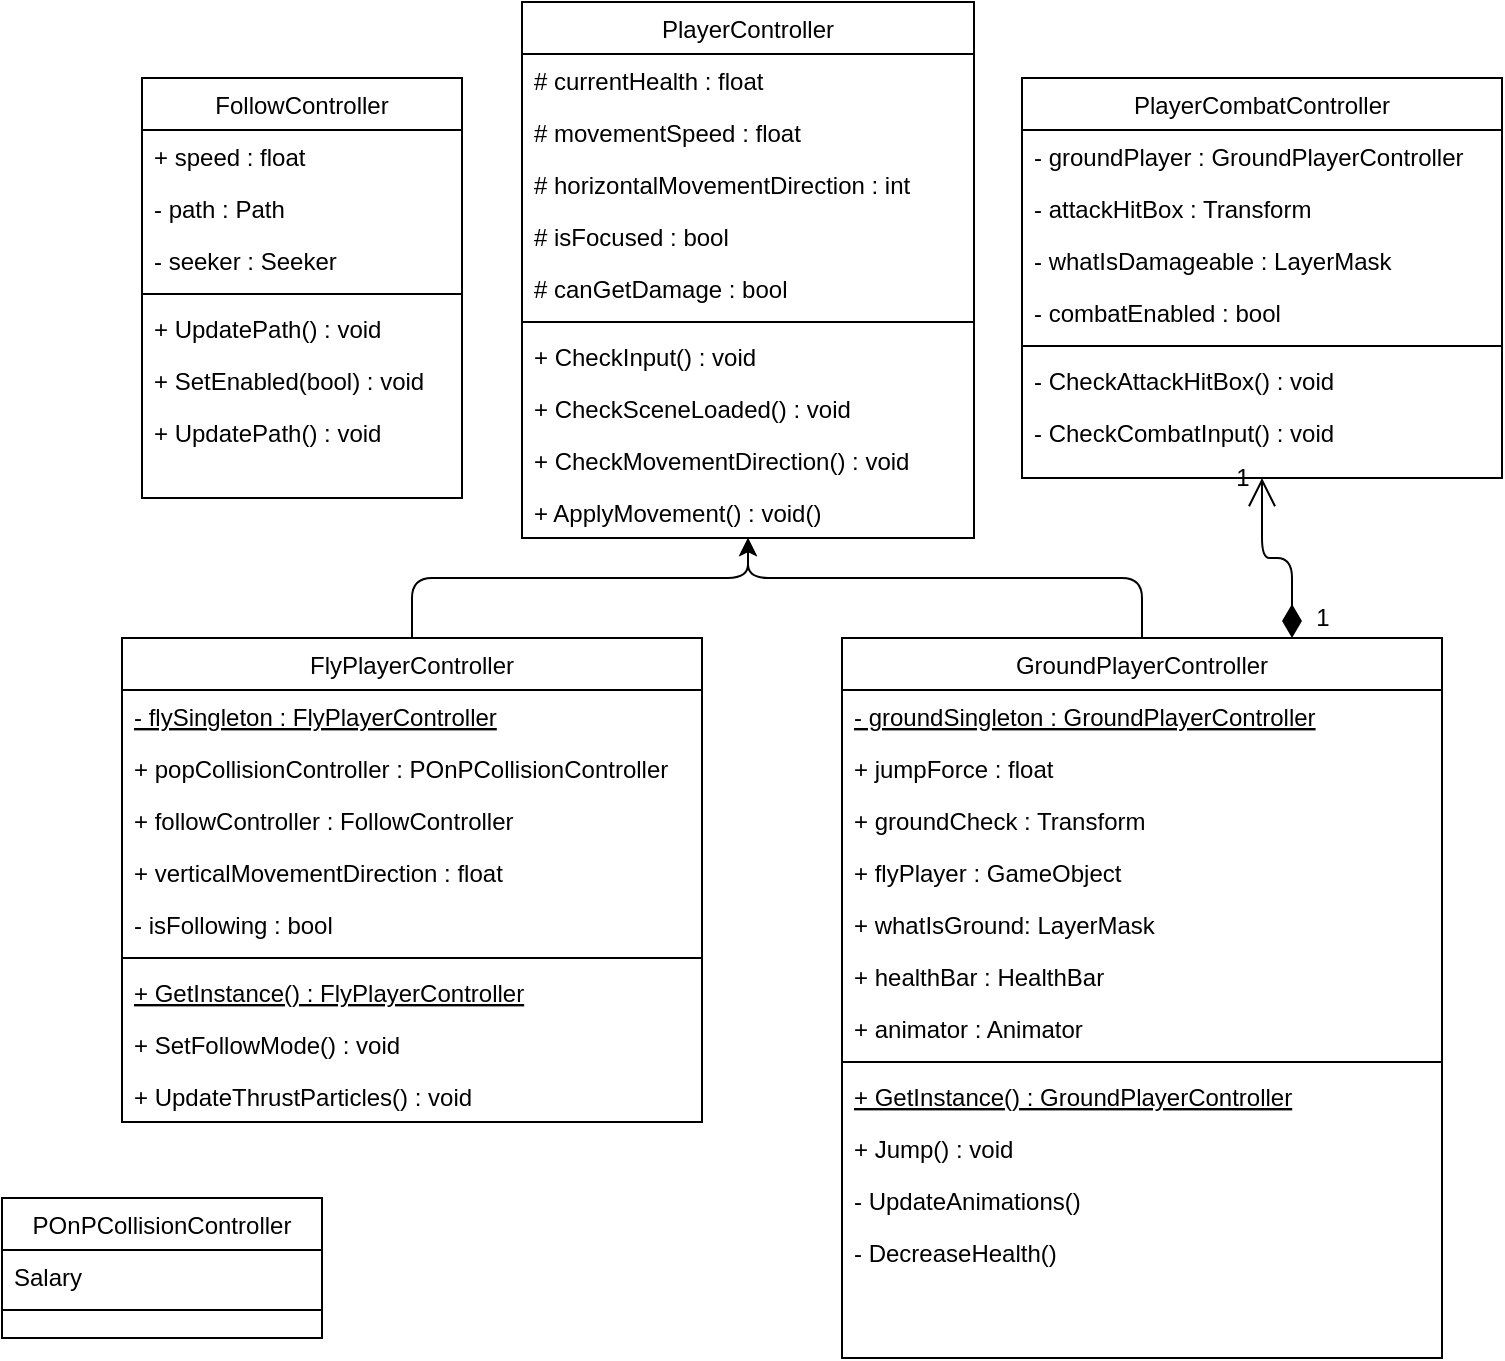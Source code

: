 <mxfile version="14.7.7" type="github">
  <diagram id="C5RBs43oDa-KdzZeNtuy" name="Page-1">
    <mxGraphModel dx="1038" dy="546" grid="1" gridSize="10" guides="1" tooltips="1" connect="1" arrows="1" fold="1" page="1" pageScale="1" pageWidth="827" pageHeight="1169" math="0" shadow="0">
      <root>
        <mxCell id="WIyWlLk6GJQsqaUBKTNV-0" />
        <mxCell id="WIyWlLk6GJQsqaUBKTNV-1" parent="WIyWlLk6GJQsqaUBKTNV-0" />
        <mxCell id="zkfFHV4jXpPFQw0GAbJ--0" value="PlayerController" style="swimlane;fontStyle=0;align=center;verticalAlign=top;childLayout=stackLayout;horizontal=1;startSize=26;horizontalStack=0;resizeParent=1;resizeLast=0;collapsible=1;marginBottom=0;rounded=0;shadow=0;strokeWidth=1;" parent="WIyWlLk6GJQsqaUBKTNV-1" vertex="1">
          <mxGeometry x="300" y="2" width="226" height="268" as="geometry">
            <mxRectangle x="230" y="140" width="160" height="26" as="alternateBounds" />
          </mxGeometry>
        </mxCell>
        <mxCell id="zkfFHV4jXpPFQw0GAbJ--1" value="# currentHealth : float&#xa;" style="text;align=left;verticalAlign=top;spacingLeft=4;spacingRight=4;overflow=hidden;rotatable=0;points=[[0,0.5],[1,0.5]];portConstraint=eastwest;" parent="zkfFHV4jXpPFQw0GAbJ--0" vertex="1">
          <mxGeometry y="26" width="226" height="26" as="geometry" />
        </mxCell>
        <mxCell id="C7ypUC1UuQZdkkqfBEzQ-7" value="# movementSpeed : float" style="text;align=left;verticalAlign=top;spacingLeft=4;spacingRight=4;overflow=hidden;rotatable=0;points=[[0,0.5],[1,0.5]];portConstraint=eastwest;rounded=0;shadow=0;html=0;" vertex="1" parent="zkfFHV4jXpPFQw0GAbJ--0">
          <mxGeometry y="52" width="226" height="26" as="geometry" />
        </mxCell>
        <mxCell id="zkfFHV4jXpPFQw0GAbJ--2" value="# horizontalMovementDirection : int" style="text;align=left;verticalAlign=top;spacingLeft=4;spacingRight=4;overflow=hidden;rotatable=0;points=[[0,0.5],[1,0.5]];portConstraint=eastwest;rounded=0;shadow=0;html=0;" parent="zkfFHV4jXpPFQw0GAbJ--0" vertex="1">
          <mxGeometry y="78" width="226" height="26" as="geometry" />
        </mxCell>
        <mxCell id="zkfFHV4jXpPFQw0GAbJ--3" value="# isFocused : bool" style="text;align=left;verticalAlign=top;spacingLeft=4;spacingRight=4;overflow=hidden;rotatable=0;points=[[0,0.5],[1,0.5]];portConstraint=eastwest;rounded=0;shadow=0;html=0;" parent="zkfFHV4jXpPFQw0GAbJ--0" vertex="1">
          <mxGeometry y="104" width="226" height="26" as="geometry" />
        </mxCell>
        <mxCell id="C7ypUC1UuQZdkkqfBEzQ-0" value="# canGetDamage : bool" style="text;align=left;verticalAlign=top;spacingLeft=4;spacingRight=4;overflow=hidden;rotatable=0;points=[[0,0.5],[1,0.5]];portConstraint=eastwest;rounded=0;shadow=0;html=0;" vertex="1" parent="zkfFHV4jXpPFQw0GAbJ--0">
          <mxGeometry y="130" width="226" height="26" as="geometry" />
        </mxCell>
        <mxCell id="zkfFHV4jXpPFQw0GAbJ--4" value="" style="line;html=1;strokeWidth=1;align=left;verticalAlign=middle;spacingTop=-1;spacingLeft=3;spacingRight=3;rotatable=0;labelPosition=right;points=[];portConstraint=eastwest;" parent="zkfFHV4jXpPFQw0GAbJ--0" vertex="1">
          <mxGeometry y="156" width="226" height="8" as="geometry" />
        </mxCell>
        <mxCell id="zkfFHV4jXpPFQw0GAbJ--5" value="+ CheckInput() : void" style="text;align=left;verticalAlign=top;spacingLeft=4;spacingRight=4;overflow=hidden;rotatable=0;points=[[0,0.5],[1,0.5]];portConstraint=eastwest;" parent="zkfFHV4jXpPFQw0GAbJ--0" vertex="1">
          <mxGeometry y="164" width="226" height="26" as="geometry" />
        </mxCell>
        <mxCell id="C7ypUC1UuQZdkkqfBEzQ-2" value="+ CheckSceneLoaded() : void" style="text;align=left;verticalAlign=top;spacingLeft=4;spacingRight=4;overflow=hidden;rotatable=0;points=[[0,0.5],[1,0.5]];portConstraint=eastwest;" vertex="1" parent="zkfFHV4jXpPFQw0GAbJ--0">
          <mxGeometry y="190" width="226" height="26" as="geometry" />
        </mxCell>
        <mxCell id="C7ypUC1UuQZdkkqfBEzQ-1" value="+ CheckMovementDirection() : void" style="text;align=left;verticalAlign=top;spacingLeft=4;spacingRight=4;overflow=hidden;rotatable=0;points=[[0,0.5],[1,0.5]];portConstraint=eastwest;" vertex="1" parent="zkfFHV4jXpPFQw0GAbJ--0">
          <mxGeometry y="216" width="226" height="26" as="geometry" />
        </mxCell>
        <mxCell id="C7ypUC1UuQZdkkqfBEzQ-3" value="+ ApplyMovement() : void()" style="text;align=left;verticalAlign=top;spacingLeft=4;spacingRight=4;overflow=hidden;rotatable=0;points=[[0,0.5],[1,0.5]];portConstraint=eastwest;" vertex="1" parent="zkfFHV4jXpPFQw0GAbJ--0">
          <mxGeometry y="242" width="226" height="26" as="geometry" />
        </mxCell>
        <mxCell id="zkfFHV4jXpPFQw0GAbJ--6" value="FlyPlayerController" style="swimlane;fontStyle=0;align=center;verticalAlign=top;childLayout=stackLayout;horizontal=1;startSize=26;horizontalStack=0;resizeParent=1;resizeLast=0;collapsible=1;marginBottom=0;rounded=0;shadow=0;strokeWidth=1;" parent="WIyWlLk6GJQsqaUBKTNV-1" vertex="1">
          <mxGeometry x="100" y="320" width="290" height="242" as="geometry">
            <mxRectangle x="130" y="380" width="160" height="26" as="alternateBounds" />
          </mxGeometry>
        </mxCell>
        <mxCell id="zkfFHV4jXpPFQw0GAbJ--7" value="- flySingleton : FlyPlayerController" style="text;align=left;verticalAlign=top;spacingLeft=4;spacingRight=4;overflow=hidden;rotatable=0;points=[[0,0.5],[1,0.5]];portConstraint=eastwest;fontStyle=4" parent="zkfFHV4jXpPFQw0GAbJ--6" vertex="1">
          <mxGeometry y="26" width="290" height="26" as="geometry" />
        </mxCell>
        <mxCell id="zkfFHV4jXpPFQw0GAbJ--8" value="+ popCollisionController : POnPCollisionController" style="text;align=left;verticalAlign=top;spacingLeft=4;spacingRight=4;overflow=hidden;rotatable=0;points=[[0,0.5],[1,0.5]];portConstraint=eastwest;rounded=0;shadow=0;html=0;" parent="zkfFHV4jXpPFQw0GAbJ--6" vertex="1">
          <mxGeometry y="52" width="290" height="26" as="geometry" />
        </mxCell>
        <mxCell id="C7ypUC1UuQZdkkqfBEzQ-6" value="+ followController : FollowController" style="text;align=left;verticalAlign=top;spacingLeft=4;spacingRight=4;overflow=hidden;rotatable=0;points=[[0,0.5],[1,0.5]];portConstraint=eastwest;rounded=0;shadow=0;html=0;" vertex="1" parent="zkfFHV4jXpPFQw0GAbJ--6">
          <mxGeometry y="78" width="290" height="26" as="geometry" />
        </mxCell>
        <mxCell id="C7ypUC1UuQZdkkqfBEzQ-8" value="+ verticalMovementDirection : float" style="text;align=left;verticalAlign=top;spacingLeft=4;spacingRight=4;overflow=hidden;rotatable=0;points=[[0,0.5],[1,0.5]];portConstraint=eastwest;rounded=0;shadow=0;html=0;" vertex="1" parent="zkfFHV4jXpPFQw0GAbJ--6">
          <mxGeometry y="104" width="290" height="26" as="geometry" />
        </mxCell>
        <mxCell id="C7ypUC1UuQZdkkqfBEzQ-9" value="- isFollowing : bool" style="text;align=left;verticalAlign=top;spacingLeft=4;spacingRight=4;overflow=hidden;rotatable=0;points=[[0,0.5],[1,0.5]];portConstraint=eastwest;rounded=0;shadow=0;html=0;" vertex="1" parent="zkfFHV4jXpPFQw0GAbJ--6">
          <mxGeometry y="130" width="290" height="26" as="geometry" />
        </mxCell>
        <mxCell id="zkfFHV4jXpPFQw0GAbJ--9" value="" style="line;html=1;strokeWidth=1;align=left;verticalAlign=middle;spacingTop=-1;spacingLeft=3;spacingRight=3;rotatable=0;labelPosition=right;points=[];portConstraint=eastwest;" parent="zkfFHV4jXpPFQw0GAbJ--6" vertex="1">
          <mxGeometry y="156" width="290" height="8" as="geometry" />
        </mxCell>
        <mxCell id="zkfFHV4jXpPFQw0GAbJ--10" value="+ GetInstance() : FlyPlayerController" style="text;align=left;verticalAlign=top;spacingLeft=4;spacingRight=4;overflow=hidden;rotatable=0;points=[[0,0.5],[1,0.5]];portConstraint=eastwest;fontStyle=4" parent="zkfFHV4jXpPFQw0GAbJ--6" vertex="1">
          <mxGeometry y="164" width="290" height="26" as="geometry" />
        </mxCell>
        <mxCell id="zkfFHV4jXpPFQw0GAbJ--11" value="+ SetFollowMode() : void" style="text;align=left;verticalAlign=top;spacingLeft=4;spacingRight=4;overflow=hidden;rotatable=0;points=[[0,0.5],[1,0.5]];portConstraint=eastwest;" parent="zkfFHV4jXpPFQw0GAbJ--6" vertex="1">
          <mxGeometry y="190" width="290" height="26" as="geometry" />
        </mxCell>
        <mxCell id="C7ypUC1UuQZdkkqfBEzQ-10" value="+ UpdateThrustParticles() : void" style="text;align=left;verticalAlign=top;spacingLeft=4;spacingRight=4;overflow=hidden;rotatable=0;points=[[0,0.5],[1,0.5]];portConstraint=eastwest;" vertex="1" parent="zkfFHV4jXpPFQw0GAbJ--6">
          <mxGeometry y="216" width="290" height="26" as="geometry" />
        </mxCell>
        <mxCell id="zkfFHV4jXpPFQw0GAbJ--13" value="GroundPlayerController" style="swimlane;fontStyle=0;align=center;verticalAlign=top;childLayout=stackLayout;horizontal=1;startSize=26;horizontalStack=0;resizeParent=1;resizeLast=0;collapsible=1;marginBottom=0;rounded=0;shadow=0;strokeWidth=1;" parent="WIyWlLk6GJQsqaUBKTNV-1" vertex="1">
          <mxGeometry x="460" y="320" width="300" height="360" as="geometry">
            <mxRectangle x="340" y="380" width="170" height="26" as="alternateBounds" />
          </mxGeometry>
        </mxCell>
        <mxCell id="C7ypUC1UuQZdkkqfBEzQ-26" value="- groundSingleton : GroundPlayerController" style="text;align=left;verticalAlign=top;spacingLeft=4;spacingRight=4;overflow=hidden;rotatable=0;points=[[0,0.5],[1,0.5]];portConstraint=eastwest;fontStyle=4" vertex="1" parent="zkfFHV4jXpPFQw0GAbJ--13">
          <mxGeometry y="26" width="300" height="26" as="geometry" />
        </mxCell>
        <mxCell id="C7ypUC1UuQZdkkqfBEzQ-27" value="+ jumpForce : float" style="text;align=left;verticalAlign=top;spacingLeft=4;spacingRight=4;overflow=hidden;rotatable=0;points=[[0,0.5],[1,0.5]];portConstraint=eastwest;fontStyle=0" vertex="1" parent="zkfFHV4jXpPFQw0GAbJ--13">
          <mxGeometry y="52" width="300" height="26" as="geometry" />
        </mxCell>
        <mxCell id="C7ypUC1UuQZdkkqfBEzQ-32" value="+ groundCheck : Transform" style="text;align=left;verticalAlign=top;spacingLeft=4;spacingRight=4;overflow=hidden;rotatable=0;points=[[0,0.5],[1,0.5]];portConstraint=eastwest;fontStyle=0" vertex="1" parent="zkfFHV4jXpPFQw0GAbJ--13">
          <mxGeometry y="78" width="300" height="26" as="geometry" />
        </mxCell>
        <mxCell id="C7ypUC1UuQZdkkqfBEzQ-38" value="+ flyPlayer : GameObject" style="text;align=left;verticalAlign=top;spacingLeft=4;spacingRight=4;overflow=hidden;rotatable=0;points=[[0,0.5],[1,0.5]];portConstraint=eastwest;fontStyle=0" vertex="1" parent="zkfFHV4jXpPFQw0GAbJ--13">
          <mxGeometry y="104" width="300" height="26" as="geometry" />
        </mxCell>
        <mxCell id="C7ypUC1UuQZdkkqfBEzQ-39" value="+ whatIsGround: LayerMask" style="text;align=left;verticalAlign=top;spacingLeft=4;spacingRight=4;overflow=hidden;rotatable=0;points=[[0,0.5],[1,0.5]];portConstraint=eastwest;fontStyle=0" vertex="1" parent="zkfFHV4jXpPFQw0GAbJ--13">
          <mxGeometry y="130" width="300" height="26" as="geometry" />
        </mxCell>
        <mxCell id="C7ypUC1UuQZdkkqfBEzQ-47" value="+ healthBar : HealthBar" style="text;align=left;verticalAlign=top;spacingLeft=4;spacingRight=4;overflow=hidden;rotatable=0;points=[[0,0.5],[1,0.5]];portConstraint=eastwest;fontStyle=0" vertex="1" parent="zkfFHV4jXpPFQw0GAbJ--13">
          <mxGeometry y="156" width="300" height="26" as="geometry" />
        </mxCell>
        <mxCell id="C7ypUC1UuQZdkkqfBEzQ-50" value="+ animator : Animator" style="text;align=left;verticalAlign=top;spacingLeft=4;spacingRight=4;overflow=hidden;rotatable=0;points=[[0,0.5],[1,0.5]];portConstraint=eastwest;fontStyle=0" vertex="1" parent="zkfFHV4jXpPFQw0GAbJ--13">
          <mxGeometry y="182" width="300" height="26" as="geometry" />
        </mxCell>
        <mxCell id="zkfFHV4jXpPFQw0GAbJ--15" value="" style="line;html=1;strokeWidth=1;align=left;verticalAlign=middle;spacingTop=-1;spacingLeft=3;spacingRight=3;rotatable=0;labelPosition=right;points=[];portConstraint=eastwest;" parent="zkfFHV4jXpPFQw0GAbJ--13" vertex="1">
          <mxGeometry y="208" width="300" height="8" as="geometry" />
        </mxCell>
        <mxCell id="C7ypUC1UuQZdkkqfBEzQ-48" value="+ GetInstance() : GroundPlayerController" style="text;align=left;verticalAlign=top;spacingLeft=4;spacingRight=4;overflow=hidden;rotatable=0;points=[[0,0.5],[1,0.5]];portConstraint=eastwest;fontStyle=4" vertex="1" parent="zkfFHV4jXpPFQw0GAbJ--13">
          <mxGeometry y="216" width="300" height="26" as="geometry" />
        </mxCell>
        <mxCell id="C7ypUC1UuQZdkkqfBEzQ-49" value="+ Jump() : void" style="text;align=left;verticalAlign=top;spacingLeft=4;spacingRight=4;overflow=hidden;rotatable=0;points=[[0,0.5],[1,0.5]];portConstraint=eastwest;fontStyle=0" vertex="1" parent="zkfFHV4jXpPFQw0GAbJ--13">
          <mxGeometry y="242" width="300" height="26" as="geometry" />
        </mxCell>
        <mxCell id="C7ypUC1UuQZdkkqfBEzQ-51" value="- UpdateAnimations()" style="text;align=left;verticalAlign=top;spacingLeft=4;spacingRight=4;overflow=hidden;rotatable=0;points=[[0,0.5],[1,0.5]];portConstraint=eastwest;fontStyle=0" vertex="1" parent="zkfFHV4jXpPFQw0GAbJ--13">
          <mxGeometry y="268" width="300" height="26" as="geometry" />
        </mxCell>
        <mxCell id="C7ypUC1UuQZdkkqfBEzQ-52" value="- DecreaseHealth()" style="text;align=left;verticalAlign=top;spacingLeft=4;spacingRight=4;overflow=hidden;rotatable=0;points=[[0,0.5],[1,0.5]];portConstraint=eastwest;fontStyle=0" vertex="1" parent="zkfFHV4jXpPFQw0GAbJ--13">
          <mxGeometry y="294" width="300" height="26" as="geometry" />
        </mxCell>
        <mxCell id="C7ypUC1UuQZdkkqfBEzQ-4" value="" style="endArrow=classic;html=1;entryX=0.5;entryY=1;entryDx=0;entryDy=0;exitX=0.5;exitY=0;exitDx=0;exitDy=0;" edge="1" parent="WIyWlLk6GJQsqaUBKTNV-1" source="zkfFHV4jXpPFQw0GAbJ--13" target="zkfFHV4jXpPFQw0GAbJ--0">
          <mxGeometry width="50" height="50" relative="1" as="geometry">
            <mxPoint x="500" y="370" as="sourcePoint" />
            <mxPoint x="340" y="300" as="targetPoint" />
            <Array as="points">
              <mxPoint x="610" y="290" />
              <mxPoint x="413" y="290" />
            </Array>
          </mxGeometry>
        </mxCell>
        <mxCell id="C7ypUC1UuQZdkkqfBEzQ-5" value="" style="endArrow=classic;html=1;exitX=0.5;exitY=0;exitDx=0;exitDy=0;entryX=0.5;entryY=1;entryDx=0;entryDy=0;" edge="1" parent="WIyWlLk6GJQsqaUBKTNV-1" source="zkfFHV4jXpPFQw0GAbJ--6" target="zkfFHV4jXpPFQw0GAbJ--0">
          <mxGeometry width="50" height="50" relative="1" as="geometry">
            <mxPoint x="383" y="332" as="sourcePoint" />
            <mxPoint x="370" y="290" as="targetPoint" />
            <Array as="points">
              <mxPoint x="245" y="290" />
              <mxPoint x="413" y="290" />
            </Array>
          </mxGeometry>
        </mxCell>
        <mxCell id="C7ypUC1UuQZdkkqfBEzQ-11" value="PlayerCombatController" style="swimlane;fontStyle=0;align=center;verticalAlign=top;childLayout=stackLayout;horizontal=1;startSize=26;horizontalStack=0;resizeParent=1;resizeLast=0;collapsible=1;marginBottom=0;rounded=0;shadow=0;strokeWidth=1;" vertex="1" parent="WIyWlLk6GJQsqaUBKTNV-1">
          <mxGeometry x="550" y="40" width="240" height="200" as="geometry">
            <mxRectangle x="340" y="380" width="170" height="26" as="alternateBounds" />
          </mxGeometry>
        </mxCell>
        <mxCell id="C7ypUC1UuQZdkkqfBEzQ-12" value="- groundPlayer : GroundPlayerController" style="text;align=left;verticalAlign=top;spacingLeft=4;spacingRight=4;overflow=hidden;rotatable=0;points=[[0,0.5],[1,0.5]];portConstraint=eastwest;" vertex="1" parent="C7ypUC1UuQZdkkqfBEzQ-11">
          <mxGeometry y="26" width="240" height="26" as="geometry" />
        </mxCell>
        <mxCell id="C7ypUC1UuQZdkkqfBEzQ-62" value="- attackHitBox : Transform" style="text;align=left;verticalAlign=top;spacingLeft=4;spacingRight=4;overflow=hidden;rotatable=0;points=[[0,0.5],[1,0.5]];portConstraint=eastwest;" vertex="1" parent="C7ypUC1UuQZdkkqfBEzQ-11">
          <mxGeometry y="52" width="240" height="26" as="geometry" />
        </mxCell>
        <mxCell id="C7ypUC1UuQZdkkqfBEzQ-60" value="- whatIsDamageable : LayerMask" style="text;align=left;verticalAlign=top;spacingLeft=4;spacingRight=4;overflow=hidden;rotatable=0;points=[[0,0.5],[1,0.5]];portConstraint=eastwest;" vertex="1" parent="C7ypUC1UuQZdkkqfBEzQ-11">
          <mxGeometry y="78" width="240" height="26" as="geometry" />
        </mxCell>
        <mxCell id="C7ypUC1UuQZdkkqfBEzQ-61" value="- combatEnabled : bool" style="text;align=left;verticalAlign=top;spacingLeft=4;spacingRight=4;overflow=hidden;rotatable=0;points=[[0,0.5],[1,0.5]];portConstraint=eastwest;" vertex="1" parent="C7ypUC1UuQZdkkqfBEzQ-11">
          <mxGeometry y="104" width="240" height="26" as="geometry" />
        </mxCell>
        <mxCell id="C7ypUC1UuQZdkkqfBEzQ-13" value="" style="line;html=1;strokeWidth=1;align=left;verticalAlign=middle;spacingTop=-1;spacingLeft=3;spacingRight=3;rotatable=0;labelPosition=right;points=[];portConstraint=eastwest;" vertex="1" parent="C7ypUC1UuQZdkkqfBEzQ-11">
          <mxGeometry y="130" width="240" height="8" as="geometry" />
        </mxCell>
        <mxCell id="C7ypUC1UuQZdkkqfBEzQ-58" value="- CheckAttackHitBox() : void" style="text;align=left;verticalAlign=top;spacingLeft=4;spacingRight=4;overflow=hidden;rotatable=0;points=[[0,0.5],[1,0.5]];portConstraint=eastwest;" vertex="1" parent="C7ypUC1UuQZdkkqfBEzQ-11">
          <mxGeometry y="138" width="240" height="26" as="geometry" />
        </mxCell>
        <mxCell id="C7ypUC1UuQZdkkqfBEzQ-59" value="- CheckCombatInput() : void" style="text;align=left;verticalAlign=top;spacingLeft=4;spacingRight=4;overflow=hidden;rotatable=0;points=[[0,0.5],[1,0.5]];portConstraint=eastwest;" vertex="1" parent="C7ypUC1UuQZdkkqfBEzQ-11">
          <mxGeometry y="164" width="240" height="26" as="geometry" />
        </mxCell>
        <mxCell id="C7ypUC1UuQZdkkqfBEzQ-19" value="FollowController" style="swimlane;fontStyle=0;align=center;verticalAlign=top;childLayout=stackLayout;horizontal=1;startSize=26;horizontalStack=0;resizeParent=1;resizeLast=0;collapsible=1;marginBottom=0;rounded=0;shadow=0;strokeWidth=1;" vertex="1" parent="WIyWlLk6GJQsqaUBKTNV-1">
          <mxGeometry x="110" y="40" width="160" height="210" as="geometry">
            <mxRectangle x="340" y="380" width="170" height="26" as="alternateBounds" />
          </mxGeometry>
        </mxCell>
        <mxCell id="C7ypUC1UuQZdkkqfBEzQ-20" value="+ speed : float&#xa;" style="text;align=left;verticalAlign=top;spacingLeft=4;spacingRight=4;overflow=hidden;rotatable=0;points=[[0,0.5],[1,0.5]];portConstraint=eastwest;" vertex="1" parent="C7ypUC1UuQZdkkqfBEzQ-19">
          <mxGeometry y="26" width="160" height="26" as="geometry" />
        </mxCell>
        <mxCell id="C7ypUC1UuQZdkkqfBEzQ-63" value="- path : Path&#xa;" style="text;align=left;verticalAlign=top;spacingLeft=4;spacingRight=4;overflow=hidden;rotatable=0;points=[[0,0.5],[1,0.5]];portConstraint=eastwest;" vertex="1" parent="C7ypUC1UuQZdkkqfBEzQ-19">
          <mxGeometry y="52" width="160" height="26" as="geometry" />
        </mxCell>
        <mxCell id="C7ypUC1UuQZdkkqfBEzQ-64" value="- seeker : Seeker" style="text;align=left;verticalAlign=top;spacingLeft=4;spacingRight=4;overflow=hidden;rotatable=0;points=[[0,0.5],[1,0.5]];portConstraint=eastwest;" vertex="1" parent="C7ypUC1UuQZdkkqfBEzQ-19">
          <mxGeometry y="78" width="160" height="26" as="geometry" />
        </mxCell>
        <mxCell id="C7ypUC1UuQZdkkqfBEzQ-21" value="" style="line;html=1;strokeWidth=1;align=left;verticalAlign=middle;spacingTop=-1;spacingLeft=3;spacingRight=3;rotatable=0;labelPosition=right;points=[];portConstraint=eastwest;" vertex="1" parent="C7ypUC1UuQZdkkqfBEzQ-19">
          <mxGeometry y="104" width="160" height="8" as="geometry" />
        </mxCell>
        <mxCell id="C7ypUC1UuQZdkkqfBEzQ-65" value="+ UpdatePath() : void" style="text;align=left;verticalAlign=top;spacingLeft=4;spacingRight=4;overflow=hidden;rotatable=0;points=[[0,0.5],[1,0.5]];portConstraint=eastwest;" vertex="1" parent="C7ypUC1UuQZdkkqfBEzQ-19">
          <mxGeometry y="112" width="160" height="26" as="geometry" />
        </mxCell>
        <mxCell id="C7ypUC1UuQZdkkqfBEzQ-66" value="+ SetEnabled(bool) : void" style="text;align=left;verticalAlign=top;spacingLeft=4;spacingRight=4;overflow=hidden;rotatable=0;points=[[0,0.5],[1,0.5]];portConstraint=eastwest;" vertex="1" parent="C7ypUC1UuQZdkkqfBEzQ-19">
          <mxGeometry y="138" width="160" height="26" as="geometry" />
        </mxCell>
        <mxCell id="C7ypUC1UuQZdkkqfBEzQ-67" value="+ UpdatePath() : void" style="text;align=left;verticalAlign=top;spacingLeft=4;spacingRight=4;overflow=hidden;rotatable=0;points=[[0,0.5],[1,0.5]];portConstraint=eastwest;" vertex="1" parent="C7ypUC1UuQZdkkqfBEzQ-19">
          <mxGeometry y="164" width="160" height="26" as="geometry" />
        </mxCell>
        <mxCell id="C7ypUC1UuQZdkkqfBEzQ-23" value="POnPCollisionController" style="swimlane;fontStyle=0;align=center;verticalAlign=top;childLayout=stackLayout;horizontal=1;startSize=26;horizontalStack=0;resizeParent=1;resizeLast=0;collapsible=1;marginBottom=0;rounded=0;shadow=0;strokeWidth=1;" vertex="1" parent="WIyWlLk6GJQsqaUBKTNV-1">
          <mxGeometry x="40" y="600" width="160" height="70" as="geometry">
            <mxRectangle x="340" y="380" width="170" height="26" as="alternateBounds" />
          </mxGeometry>
        </mxCell>
        <mxCell id="C7ypUC1UuQZdkkqfBEzQ-24" value="Salary" style="text;align=left;verticalAlign=top;spacingLeft=4;spacingRight=4;overflow=hidden;rotatable=0;points=[[0,0.5],[1,0.5]];portConstraint=eastwest;" vertex="1" parent="C7ypUC1UuQZdkkqfBEzQ-23">
          <mxGeometry y="26" width="160" height="26" as="geometry" />
        </mxCell>
        <mxCell id="C7ypUC1UuQZdkkqfBEzQ-25" value="" style="line;html=1;strokeWidth=1;align=left;verticalAlign=middle;spacingTop=-1;spacingLeft=3;spacingRight=3;rotatable=0;labelPosition=right;points=[];portConstraint=eastwest;" vertex="1" parent="C7ypUC1UuQZdkkqfBEzQ-23">
          <mxGeometry y="52" width="160" height="8" as="geometry" />
        </mxCell>
        <mxCell id="C7ypUC1UuQZdkkqfBEzQ-53" value="" style="endArrow=open;html=1;endSize=12;startArrow=diamondThin;startSize=14;startFill=1;edgeStyle=orthogonalEdgeStyle;align=left;verticalAlign=bottom;exitX=0.75;exitY=0;exitDx=0;exitDy=0;entryX=0.5;entryY=1;entryDx=0;entryDy=0;" edge="1" parent="WIyWlLk6GJQsqaUBKTNV-1" source="zkfFHV4jXpPFQw0GAbJ--13" target="C7ypUC1UuQZdkkqfBEzQ-11">
          <mxGeometry x="-1" y="3" relative="1" as="geometry">
            <mxPoint x="340" y="370" as="sourcePoint" />
            <mxPoint x="640" y="120" as="targetPoint" />
          </mxGeometry>
        </mxCell>
        <mxCell id="C7ypUC1UuQZdkkqfBEzQ-54" value="1" style="text;html=1;align=center;verticalAlign=middle;resizable=0;points=[];autosize=1;strokeColor=none;" vertex="1" parent="WIyWlLk6GJQsqaUBKTNV-1">
          <mxGeometry x="650" y="230" width="20" height="20" as="geometry" />
        </mxCell>
        <mxCell id="C7ypUC1UuQZdkkqfBEzQ-56" value="1" style="text;html=1;align=center;verticalAlign=middle;resizable=0;points=[];autosize=1;strokeColor=none;" vertex="1" parent="WIyWlLk6GJQsqaUBKTNV-1">
          <mxGeometry x="690" y="300" width="20" height="20" as="geometry" />
        </mxCell>
      </root>
    </mxGraphModel>
  </diagram>
</mxfile>
